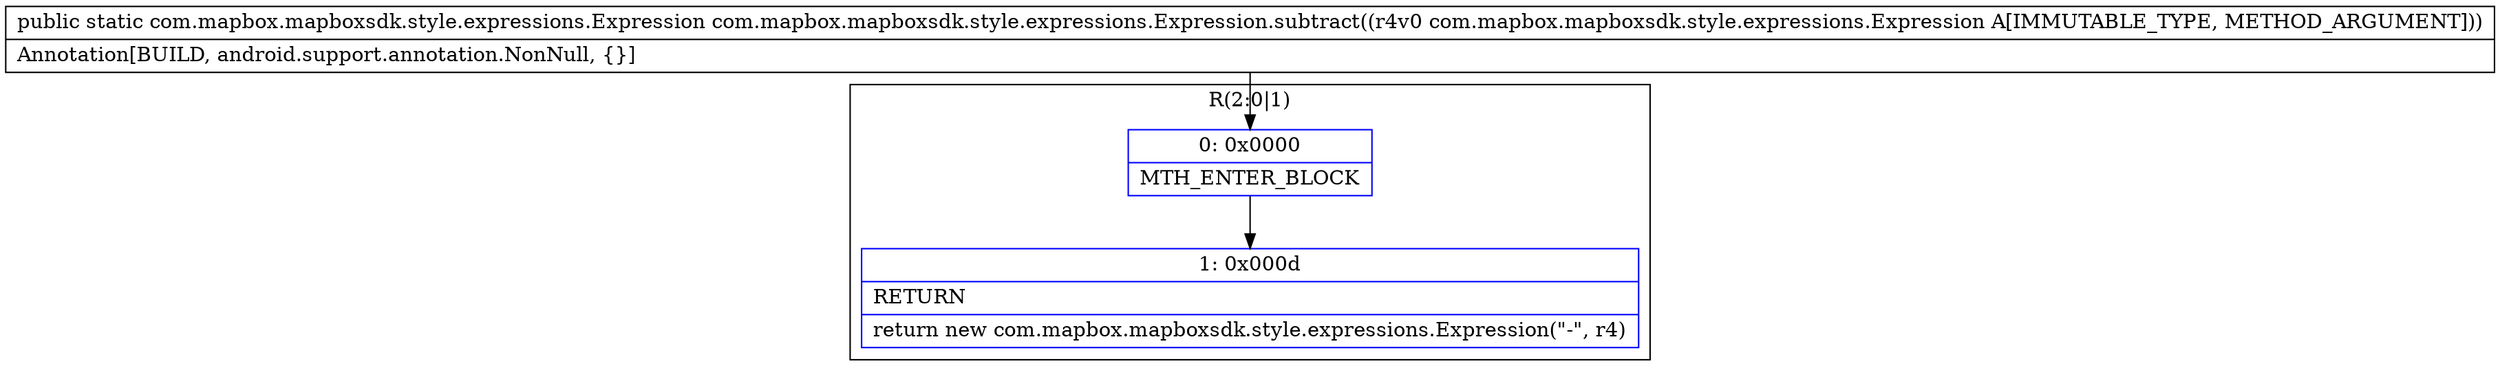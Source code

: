 digraph "CFG forcom.mapbox.mapboxsdk.style.expressions.Expression.subtract(Lcom\/mapbox\/mapboxsdk\/style\/expressions\/Expression;)Lcom\/mapbox\/mapboxsdk\/style\/expressions\/Expression;" {
subgraph cluster_Region_1098936273 {
label = "R(2:0|1)";
node [shape=record,color=blue];
Node_0 [shape=record,label="{0\:\ 0x0000|MTH_ENTER_BLOCK\l}"];
Node_1 [shape=record,label="{1\:\ 0x000d|RETURN\l|return new com.mapbox.mapboxsdk.style.expressions.Expression(\"\-\", r4)\l}"];
}
MethodNode[shape=record,label="{public static com.mapbox.mapboxsdk.style.expressions.Expression com.mapbox.mapboxsdk.style.expressions.Expression.subtract((r4v0 com.mapbox.mapboxsdk.style.expressions.Expression A[IMMUTABLE_TYPE, METHOD_ARGUMENT]))  | Annotation[BUILD, android.support.annotation.NonNull, \{\}]\l}"];
MethodNode -> Node_0;
Node_0 -> Node_1;
}


